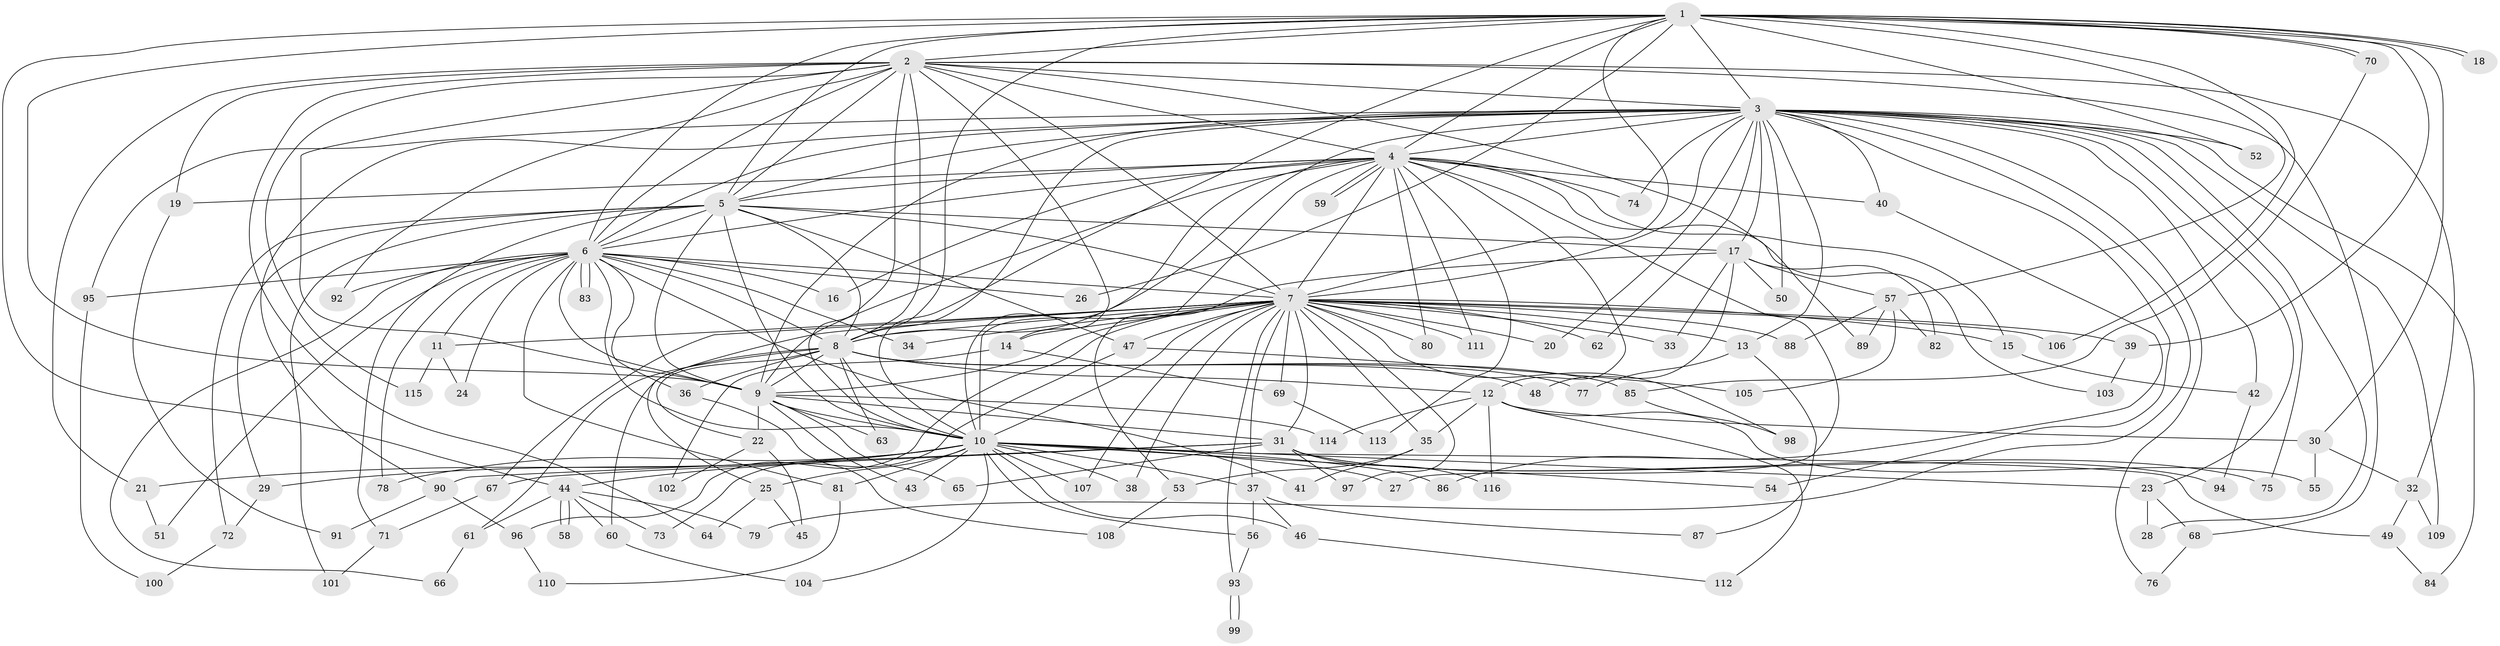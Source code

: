 // Generated by graph-tools (version 1.1) at 2025/01/03/09/25 03:01:23]
// undirected, 116 vertices, 257 edges
graph export_dot {
graph [start="1"]
  node [color=gray90,style=filled];
  1;
  2;
  3;
  4;
  5;
  6;
  7;
  8;
  9;
  10;
  11;
  12;
  13;
  14;
  15;
  16;
  17;
  18;
  19;
  20;
  21;
  22;
  23;
  24;
  25;
  26;
  27;
  28;
  29;
  30;
  31;
  32;
  33;
  34;
  35;
  36;
  37;
  38;
  39;
  40;
  41;
  42;
  43;
  44;
  45;
  46;
  47;
  48;
  49;
  50;
  51;
  52;
  53;
  54;
  55;
  56;
  57;
  58;
  59;
  60;
  61;
  62;
  63;
  64;
  65;
  66;
  67;
  68;
  69;
  70;
  71;
  72;
  73;
  74;
  75;
  76;
  77;
  78;
  79;
  80;
  81;
  82;
  83;
  84;
  85;
  86;
  87;
  88;
  89;
  90;
  91;
  92;
  93;
  94;
  95;
  96;
  97;
  98;
  99;
  100;
  101;
  102;
  103;
  104;
  105;
  106;
  107;
  108;
  109;
  110;
  111;
  112;
  113;
  114;
  115;
  116;
  1 -- 2;
  1 -- 3;
  1 -- 4;
  1 -- 5;
  1 -- 6;
  1 -- 7;
  1 -- 8;
  1 -- 9;
  1 -- 10;
  1 -- 18;
  1 -- 18;
  1 -- 26;
  1 -- 30;
  1 -- 39;
  1 -- 44;
  1 -- 52;
  1 -- 57;
  1 -- 70;
  1 -- 70;
  1 -- 106;
  2 -- 3;
  2 -- 4;
  2 -- 5;
  2 -- 6;
  2 -- 7;
  2 -- 8;
  2 -- 9;
  2 -- 10;
  2 -- 14;
  2 -- 19;
  2 -- 21;
  2 -- 32;
  2 -- 64;
  2 -- 68;
  2 -- 89;
  2 -- 92;
  2 -- 115;
  3 -- 4;
  3 -- 5;
  3 -- 6;
  3 -- 7;
  3 -- 8;
  3 -- 9;
  3 -- 10;
  3 -- 13;
  3 -- 17;
  3 -- 20;
  3 -- 23;
  3 -- 28;
  3 -- 40;
  3 -- 42;
  3 -- 50;
  3 -- 52;
  3 -- 54;
  3 -- 62;
  3 -- 74;
  3 -- 75;
  3 -- 76;
  3 -- 79;
  3 -- 84;
  3 -- 90;
  3 -- 95;
  3 -- 109;
  4 -- 5;
  4 -- 6;
  4 -- 7;
  4 -- 8;
  4 -- 9;
  4 -- 10;
  4 -- 12;
  4 -- 15;
  4 -- 16;
  4 -- 19;
  4 -- 27;
  4 -- 40;
  4 -- 59;
  4 -- 59;
  4 -- 74;
  4 -- 80;
  4 -- 103;
  4 -- 111;
  4 -- 113;
  5 -- 6;
  5 -- 7;
  5 -- 8;
  5 -- 9;
  5 -- 10;
  5 -- 17;
  5 -- 29;
  5 -- 47;
  5 -- 71;
  5 -- 72;
  5 -- 101;
  6 -- 7;
  6 -- 8;
  6 -- 9;
  6 -- 10;
  6 -- 11;
  6 -- 16;
  6 -- 24;
  6 -- 26;
  6 -- 34;
  6 -- 36;
  6 -- 41;
  6 -- 51;
  6 -- 66;
  6 -- 78;
  6 -- 81;
  6 -- 83;
  6 -- 83;
  6 -- 92;
  6 -- 95;
  7 -- 8;
  7 -- 9;
  7 -- 10;
  7 -- 11;
  7 -- 13;
  7 -- 14;
  7 -- 15;
  7 -- 20;
  7 -- 25;
  7 -- 31;
  7 -- 33;
  7 -- 34;
  7 -- 35;
  7 -- 37;
  7 -- 38;
  7 -- 39;
  7 -- 47;
  7 -- 62;
  7 -- 67;
  7 -- 69;
  7 -- 80;
  7 -- 88;
  7 -- 93;
  7 -- 96;
  7 -- 97;
  7 -- 98;
  7 -- 106;
  7 -- 107;
  7 -- 111;
  8 -- 9;
  8 -- 10;
  8 -- 12;
  8 -- 22;
  8 -- 36;
  8 -- 48;
  8 -- 60;
  8 -- 61;
  8 -- 63;
  8 -- 77;
  8 -- 85;
  9 -- 10;
  9 -- 22;
  9 -- 31;
  9 -- 43;
  9 -- 63;
  9 -- 65;
  9 -- 114;
  10 -- 21;
  10 -- 23;
  10 -- 25;
  10 -- 27;
  10 -- 29;
  10 -- 37;
  10 -- 38;
  10 -- 43;
  10 -- 44;
  10 -- 46;
  10 -- 49;
  10 -- 54;
  10 -- 56;
  10 -- 78;
  10 -- 81;
  10 -- 86;
  10 -- 104;
  10 -- 107;
  11 -- 24;
  11 -- 115;
  12 -- 30;
  12 -- 35;
  12 -- 55;
  12 -- 112;
  12 -- 114;
  12 -- 116;
  13 -- 77;
  13 -- 87;
  14 -- 69;
  14 -- 102;
  15 -- 42;
  17 -- 33;
  17 -- 48;
  17 -- 50;
  17 -- 53;
  17 -- 57;
  17 -- 82;
  19 -- 91;
  21 -- 51;
  22 -- 45;
  22 -- 102;
  23 -- 28;
  23 -- 68;
  25 -- 45;
  25 -- 64;
  29 -- 72;
  30 -- 32;
  30 -- 55;
  31 -- 65;
  31 -- 67;
  31 -- 75;
  31 -- 90;
  31 -- 94;
  31 -- 97;
  31 -- 116;
  32 -- 49;
  32 -- 109;
  35 -- 41;
  35 -- 53;
  36 -- 108;
  37 -- 46;
  37 -- 56;
  37 -- 87;
  39 -- 103;
  40 -- 86;
  42 -- 94;
  44 -- 58;
  44 -- 58;
  44 -- 60;
  44 -- 61;
  44 -- 73;
  44 -- 79;
  46 -- 112;
  47 -- 73;
  47 -- 105;
  49 -- 84;
  53 -- 108;
  56 -- 93;
  57 -- 82;
  57 -- 88;
  57 -- 89;
  57 -- 105;
  60 -- 104;
  61 -- 66;
  67 -- 71;
  68 -- 76;
  69 -- 113;
  70 -- 85;
  71 -- 101;
  72 -- 100;
  81 -- 110;
  85 -- 98;
  90 -- 91;
  90 -- 96;
  93 -- 99;
  93 -- 99;
  95 -- 100;
  96 -- 110;
}
